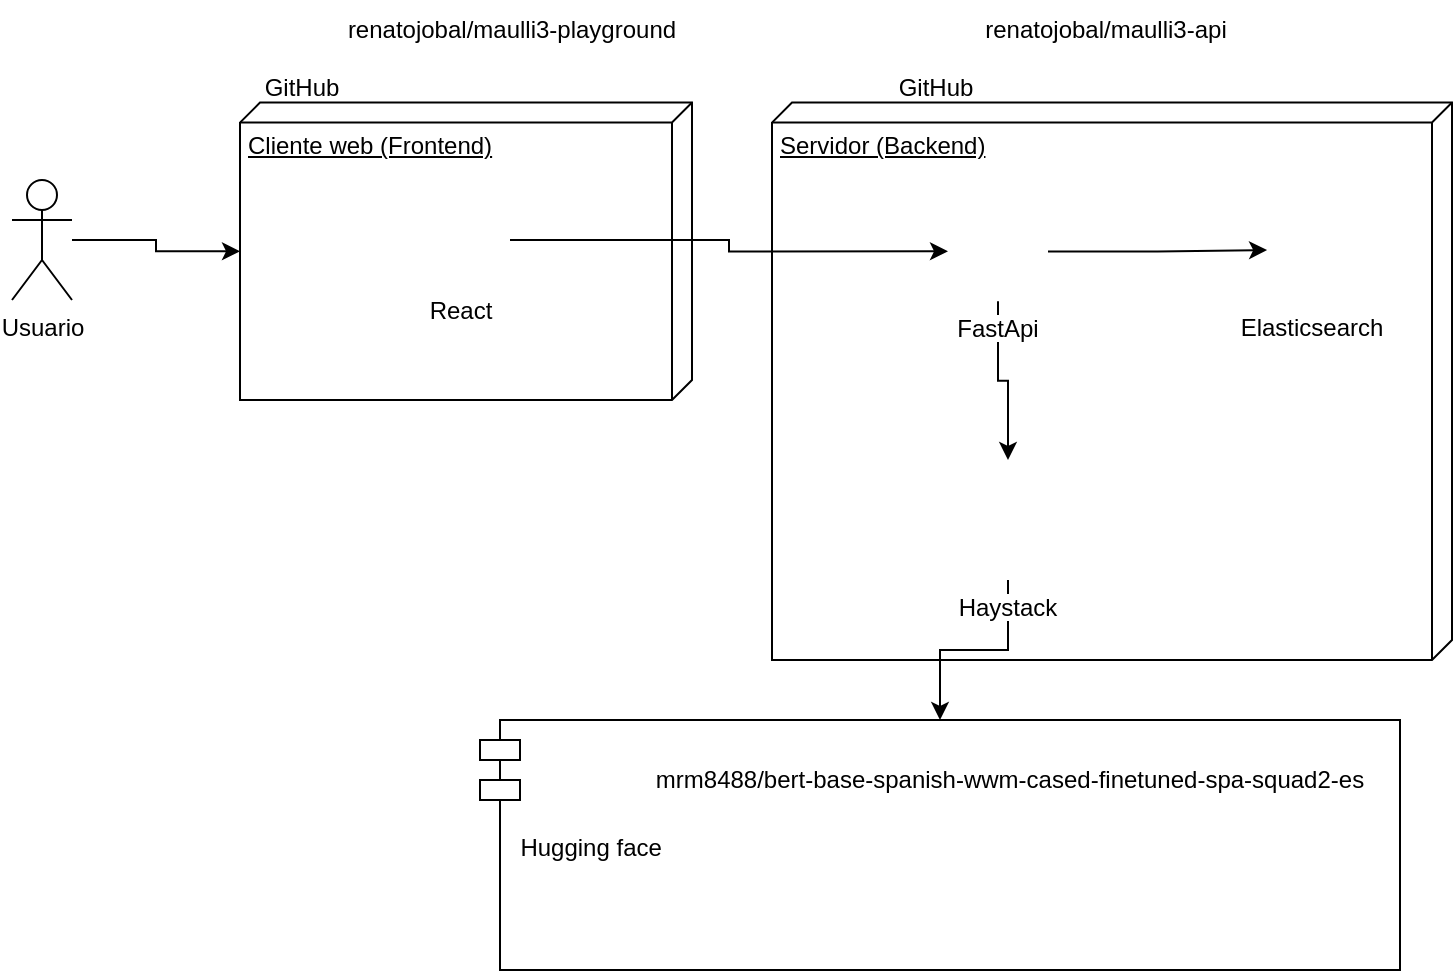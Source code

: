 <mxfile version="24.6.5" type="github">
  <diagram name="Página-1" id="Ix6nzAsi64aN-72RlZfb">
    <mxGraphModel dx="1106" dy="726" grid="1" gridSize="10" guides="1" tooltips="1" connect="1" arrows="1" fold="1" page="1" pageScale="1" pageWidth="827" pageHeight="1169" math="0" shadow="0">
      <root>
        <mxCell id="0" />
        <mxCell id="1" parent="0" />
        <mxCell id="8Sen5feIpLWQTG2ZNKJL-36" value="" style="shape=module;align=left;spacingLeft=20;align=center;verticalAlign=top;whiteSpace=wrap;html=1;" vertex="1" parent="1">
          <mxGeometry x="414" y="510" width="460" height="125" as="geometry" />
        </mxCell>
        <mxCell id="8Sen5feIpLWQTG2ZNKJL-43" style="edgeStyle=orthogonalEdgeStyle;rounded=0;orthogonalLoop=1;jettySize=auto;html=1;" edge="1" parent="1" source="8Sen5feIpLWQTG2ZNKJL-2" target="8Sen5feIpLWQTG2ZNKJL-7">
          <mxGeometry relative="1" as="geometry" />
        </mxCell>
        <mxCell id="8Sen5feIpLWQTG2ZNKJL-2" value="Usuario" style="shape=umlActor;verticalLabelPosition=bottom;verticalAlign=top;html=1;" vertex="1" parent="1">
          <mxGeometry x="180" y="240" width="30" height="60" as="geometry" />
        </mxCell>
        <mxCell id="8Sen5feIpLWQTG2ZNKJL-7" value="Cliente web (Frontend)" style="verticalAlign=top;align=left;spacingTop=8;spacingLeft=2;spacingRight=12;shape=cube;size=10;direction=south;fontStyle=4;html=1;whiteSpace=wrap;" vertex="1" parent="1">
          <mxGeometry x="294" y="201.29" width="226" height="148.71" as="geometry" />
        </mxCell>
        <mxCell id="8Sen5feIpLWQTG2ZNKJL-9" value="React" style="shape=image;verticalLabelPosition=bottom;labelBackgroundColor=default;verticalAlign=top;aspect=fixed;imageAspect=0;image=https://upload.wikimedia.org/wikipedia/commons/thumb/a/a7/React-icon.svg/2300px-React-icon.svg.png;" vertex="1" parent="1">
          <mxGeometry x="380" y="248.71" width="49" height="42.59" as="geometry" />
        </mxCell>
        <mxCell id="8Sen5feIpLWQTG2ZNKJL-10" value="&lt;span&gt;&lt;/span&gt;&lt;span&gt;&lt;/span&gt;&lt;span style=&quot;white-space-collapse: preserve;&quot;&gt;renatojobal/maulli3-playground&lt;/span&gt;" style="text;html=1;align=center;verticalAlign=middle;whiteSpace=wrap;rounded=0;" vertex="1" parent="1">
          <mxGeometry x="330" y="150" width="200" height="30" as="geometry" />
        </mxCell>
        <mxCell id="8Sen5feIpLWQTG2ZNKJL-12" value="GitHub" style="shape=image;verticalLabelPosition=bottom;labelBackgroundColor=default;verticalAlign=top;aspect=fixed;imageAspect=0;image=https://cdn-icons-png.flaticon.com/512/25/25231.png;" vertex="1" parent="1">
          <mxGeometry x="310" y="150" width="30" height="30" as="geometry" />
        </mxCell>
        <mxCell id="8Sen5feIpLWQTG2ZNKJL-19" value="Servidor (Backend)" style="verticalAlign=top;align=left;spacingTop=8;spacingLeft=2;spacingRight=12;shape=cube;size=10;direction=south;fontStyle=4;html=1;whiteSpace=wrap;" vertex="1" parent="1">
          <mxGeometry x="560" y="201.29" width="340" height="278.71" as="geometry" />
        </mxCell>
        <mxCell id="8Sen5feIpLWQTG2ZNKJL-21" value="&lt;span&gt;&lt;/span&gt;&lt;span&gt;&lt;/span&gt;&lt;span style=&quot;white-space-collapse: preserve;&quot;&gt;renatojobal/maulli3-api&lt;/span&gt;" style="text;html=1;align=center;verticalAlign=middle;whiteSpace=wrap;rounded=0;" vertex="1" parent="1">
          <mxGeometry x="627" y="150" width="200" height="30" as="geometry" />
        </mxCell>
        <mxCell id="8Sen5feIpLWQTG2ZNKJL-22" value="GitHub" style="shape=image;verticalLabelPosition=bottom;labelBackgroundColor=default;verticalAlign=top;aspect=fixed;imageAspect=0;image=https://cdn-icons-png.flaticon.com/512/25/25231.png;" vertex="1" parent="1">
          <mxGeometry x="627" y="150" width="30" height="30" as="geometry" />
        </mxCell>
        <mxCell id="8Sen5feIpLWQTG2ZNKJL-42" style="edgeStyle=orthogonalEdgeStyle;rounded=0;orthogonalLoop=1;jettySize=auto;html=1;" edge="1" parent="1" source="8Sen5feIpLWQTG2ZNKJL-23" target="8Sen5feIpLWQTG2ZNKJL-36">
          <mxGeometry relative="1" as="geometry" />
        </mxCell>
        <mxCell id="8Sen5feIpLWQTG2ZNKJL-23" value="Haystack" style="shape=image;verticalLabelPosition=bottom;labelBackgroundColor=default;verticalAlign=top;aspect=fixed;imageAspect=0;image=https://img.stackshare.io/service/40850/default_c4a44d3f46c6ecfe5804bc59343efcdaa449cf15.png;" vertex="1" parent="1">
          <mxGeometry x="648" y="380" width="60" height="60" as="geometry" />
        </mxCell>
        <mxCell id="8Sen5feIpLWQTG2ZNKJL-24" value="Hugging face" style="shape=image;verticalLabelPosition=bottom;labelBackgroundColor=default;verticalAlign=top;aspect=fixed;imageAspect=0;image=https://www.intel.com/content/dam/www/central-libraries/us/en/images/2022-08/logo-hugging-face-rwd.png.rendition.intel.web.864.486.png;" vertex="1" parent="1">
          <mxGeometry x="434" y="520" width="71.12" height="40" as="geometry" />
        </mxCell>
        <mxCell id="8Sen5feIpLWQTG2ZNKJL-38" style="edgeStyle=orthogonalEdgeStyle;rounded=0;orthogonalLoop=1;jettySize=auto;html=1;" edge="1" parent="1" source="8Sen5feIpLWQTG2ZNKJL-25" target="8Sen5feIpLWQTG2ZNKJL-23">
          <mxGeometry relative="1" as="geometry" />
        </mxCell>
        <mxCell id="8Sen5feIpLWQTG2ZNKJL-39" style="edgeStyle=orthogonalEdgeStyle;rounded=0;orthogonalLoop=1;jettySize=auto;html=1;" edge="1" parent="1" source="8Sen5feIpLWQTG2ZNKJL-25" target="8Sen5feIpLWQTG2ZNKJL-31">
          <mxGeometry relative="1" as="geometry" />
        </mxCell>
        <mxCell id="8Sen5feIpLWQTG2ZNKJL-25" value="FastApi" style="shape=image;verticalLabelPosition=bottom;labelBackgroundColor=default;verticalAlign=top;aspect=fixed;imageAspect=0;image=https://cdn.worldvectorlogo.com/logos/fastapi.svg;" vertex="1" parent="1">
          <mxGeometry x="648" y="250.65" width="50" height="50" as="geometry" />
        </mxCell>
        <mxCell id="8Sen5feIpLWQTG2ZNKJL-28" value="&lt;span&gt;&lt;/span&gt;&lt;span style=&quot;white-space-collapse: preserve;&quot;&gt;mrm8488/bert-base-spanish-wwm-cased-finetuned-spa-squad2-es&lt;/span&gt;" style="text;html=1;align=center;verticalAlign=middle;whiteSpace=wrap;rounded=0;" vertex="1" parent="1">
          <mxGeometry x="494" y="525" width="370" height="30" as="geometry" />
        </mxCell>
        <mxCell id="8Sen5feIpLWQTG2ZNKJL-31" value="Elasticsearch" style="shape=image;verticalLabelPosition=bottom;labelBackgroundColor=default;verticalAlign=top;aspect=fixed;imageAspect=0;image=https://static-00.iconduck.com/assets.00/elasticsearch-icon-1839x2048-g9zblqim.png;" vertex="1" parent="1">
          <mxGeometry x="807.54" y="250" width="44.92" height="50" as="geometry" />
        </mxCell>
        <mxCell id="8Sen5feIpLWQTG2ZNKJL-33" value="" style="shape=image;verticalLabelPosition=bottom;labelBackgroundColor=default;verticalAlign=top;aspect=fixed;imageAspect=0;image=https://static-00.iconduck.com/assets.00/docker-icon-512x438-ga1hb37h.png;" vertex="1" parent="1">
          <mxGeometry x="827" y="420" width="55.45" height="47.43" as="geometry" />
        </mxCell>
        <mxCell id="8Sen5feIpLWQTG2ZNKJL-40" style="edgeStyle=orthogonalEdgeStyle;rounded=0;orthogonalLoop=1;jettySize=auto;html=1;entryX=0;entryY=0.5;entryDx=0;entryDy=0;" edge="1" parent="1" source="8Sen5feIpLWQTG2ZNKJL-9" target="8Sen5feIpLWQTG2ZNKJL-25">
          <mxGeometry relative="1" as="geometry" />
        </mxCell>
      </root>
    </mxGraphModel>
  </diagram>
</mxfile>
